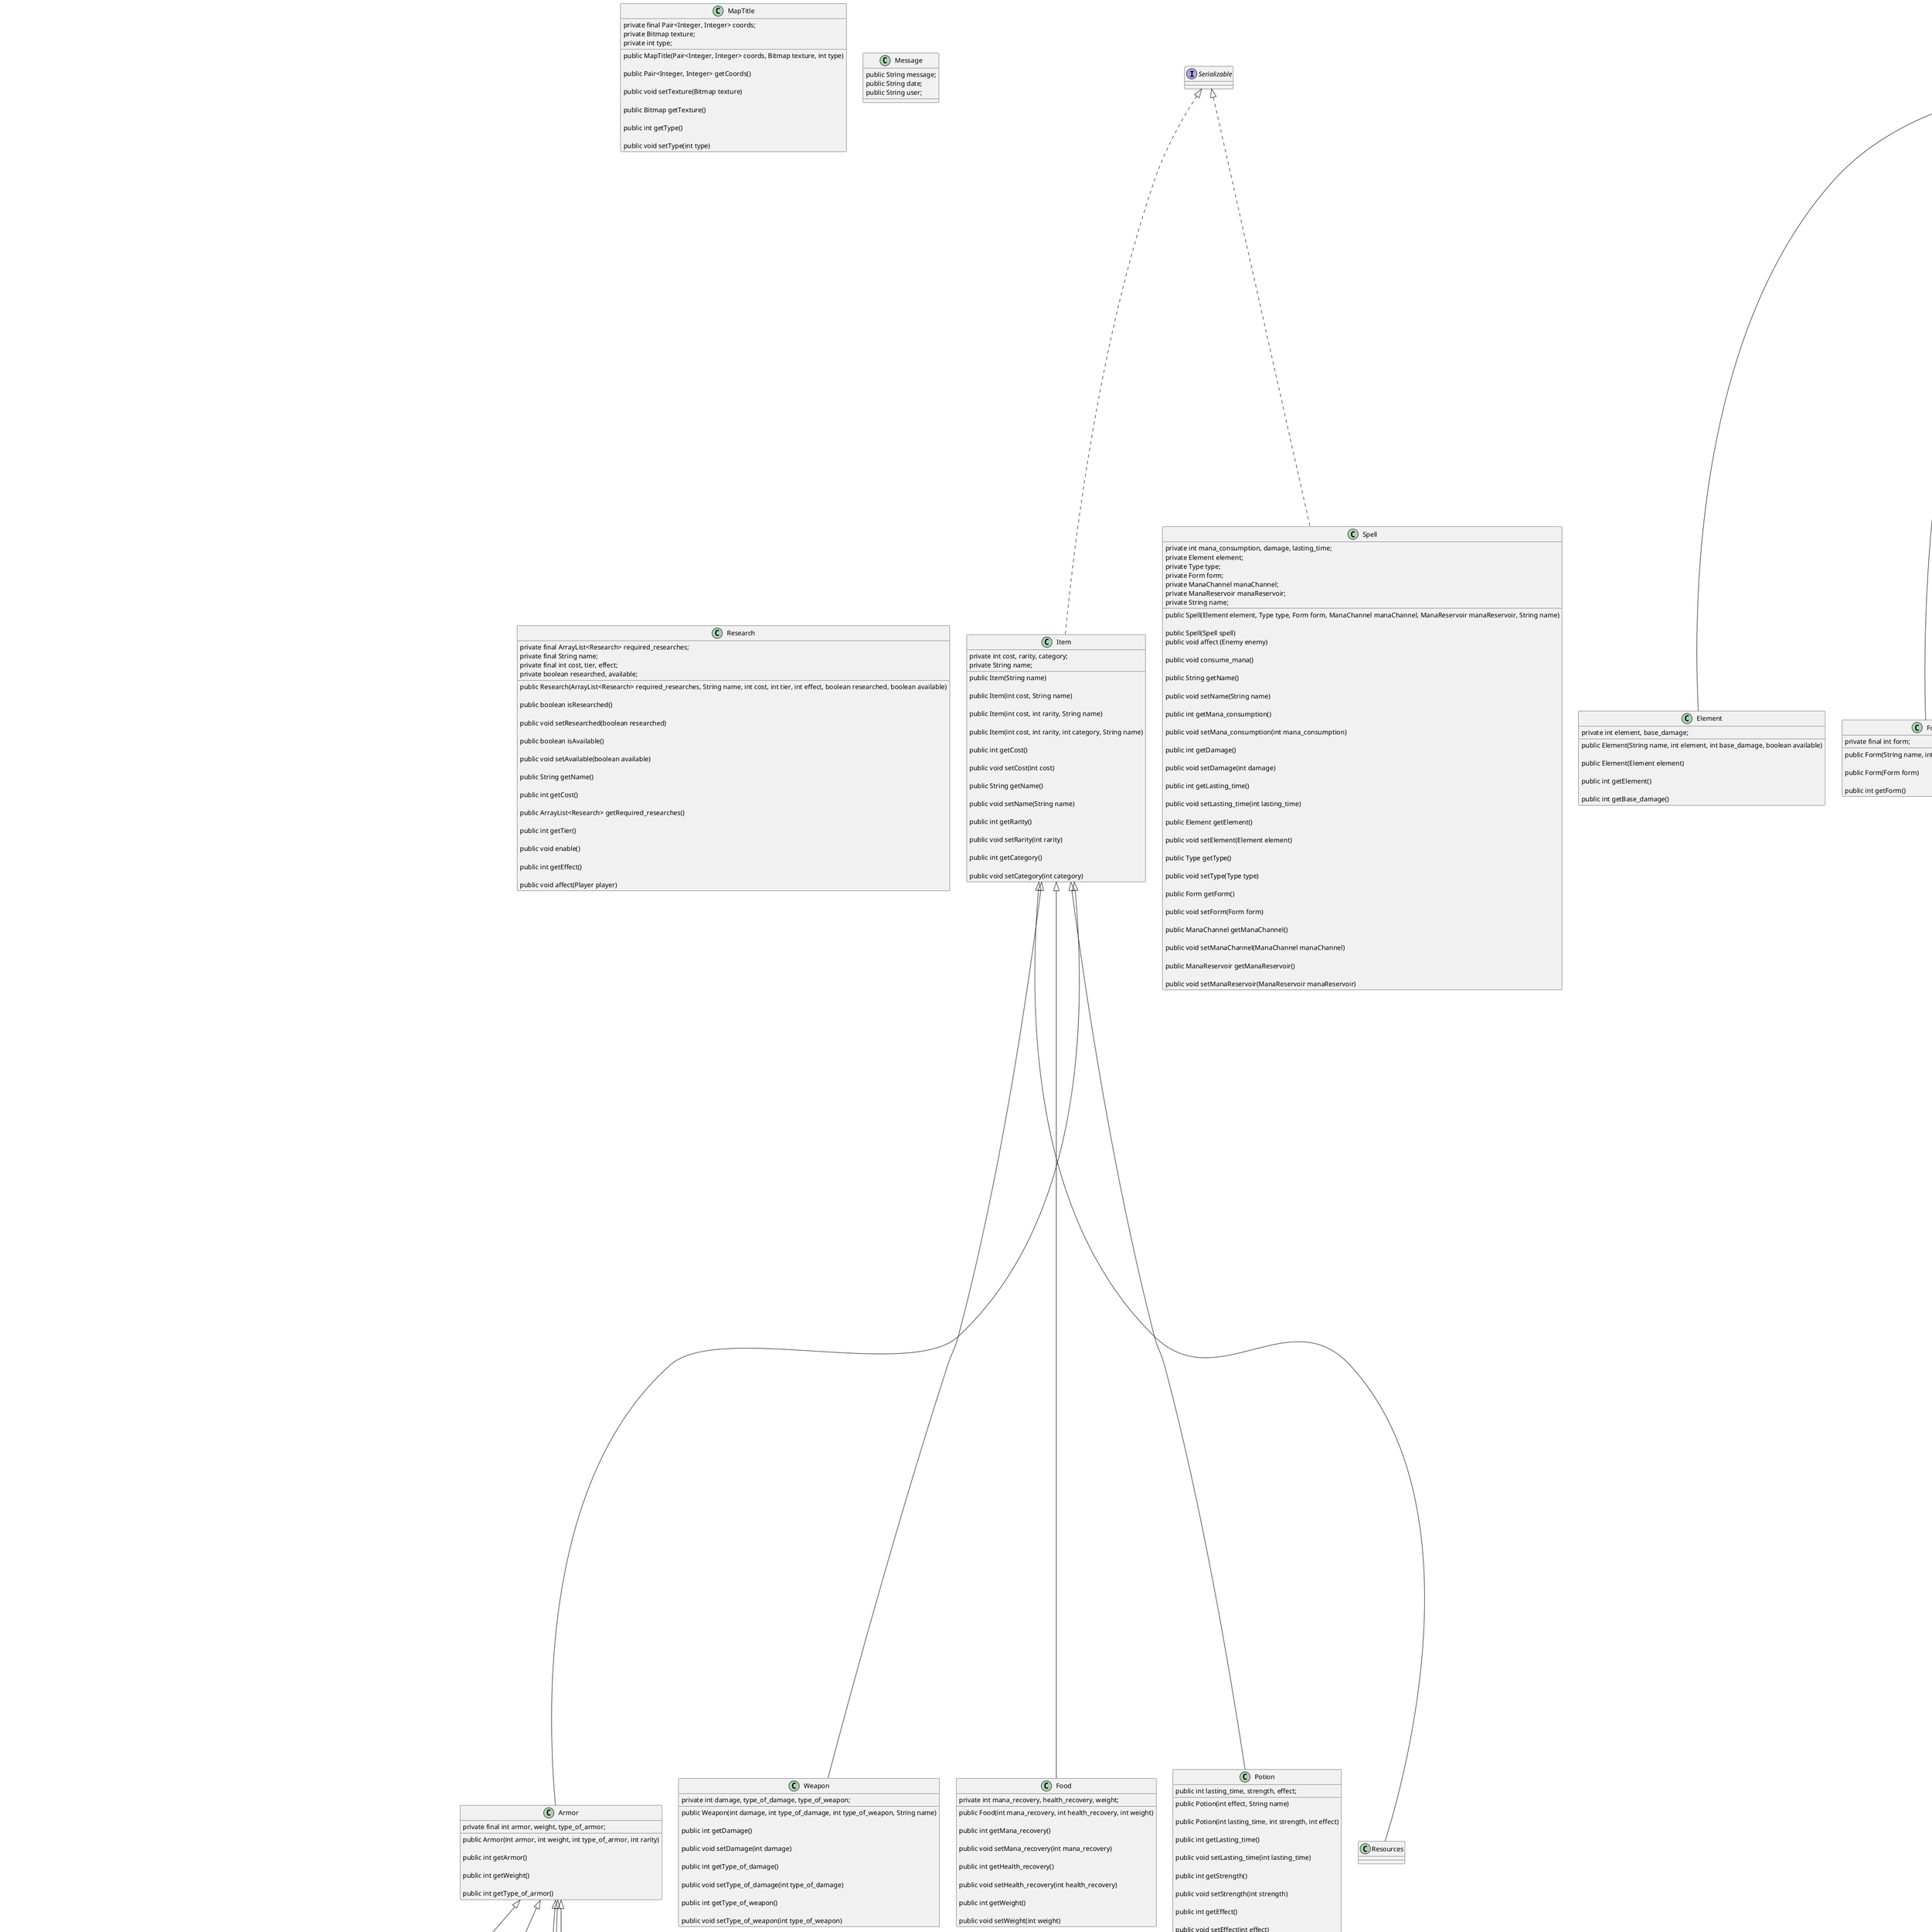 @startuml
'https://plantuml.com/class-diagram

class Item implements Serializable{
    private int cost, rarity, category;
    private String name;

    public Item(String name)

    public Item(int cost, String name)

    public Item(int cost, int rarity, String name)

    public Item(int cost, int rarity, int category, String name)

    public int getCost()

    public void setCost(int cost)

    public String getName()

    public void setName(String name)

    public int getRarity()

    public void setRarity(int rarity)

    public int getCategory()

    public void setCategory(int category)
}

class Armor extends Item {
    private final int armor, weight, type_of_armor;

    public Armor(int armor, int weight, int type_of_armor, int rarity)

    public int getArmor()

    public int getWeight()

    public int getType_of_armor()
}

class Boots extends Armor {
    public Boots(int armor, int weight, int type_of_armor, int rarity)
}

class Chestplate extends Armor {
    public Chestplate(int armor, int weight, int type_of_armor, int rarity)
}

class HandArmor extends Armor {
    public HandArmor(int armor, int weight, int type_of_armor, int rarity)
}

class Helmet extends Armor {
    public Helmet(int armor, int weight, int type_of_armor, int rarity)
}

class LegArmor extends Armor {
    public LegArmor(int armor, int weight, int type_of_armor, int rarity)
}

class Weapon extends Item {
    private int damage, type_of_damage, type_of_weapon;

    public Weapon(int damage, int type_of_damage, int type_of_weapon, String name)

    public int getDamage()

    public void setDamage(int damage)

    public int getType_of_damage()

    public void setType_of_damage(int type_of_damage)

    public int getType_of_weapon()

    public void setType_of_weapon(int type_of_weapon)
}

class Component {
    private String name;
    private boolean available;

    public Component(String name, boolean available)

    public String getName()

    public void setName(String name)

    public boolean isAvailable()

    public void setAvailable()
}

class Element extends Component{
    private int element, base_damage;

    public Element(String name, int element, int base_damage, boolean available)

    public Element(Element element)

    public int getElement()

    public int getBase_damage()
}

class Enemy extends Entity implements Parcelable {
    private ArrayList<Pair<Item, Integer>> drop;
    private int defence=0;
    private boolean t=true;

    public Enemy(String name, int health, int mana, int damage, int armor, int given_gold, int given_exp, ArrayList<Pair<Item, Integer>> drop)

    public Enemy (Enemy enemy)

    public void attack (Player player)

    public void fight()

    public void defend()

    public ArrayList<Pair<Item, Integer>> getDrop()

    public void setDrop(ArrayList<Pair<Item, Integer>> drop)

    public void be_affected_by_spell(Spell spell)
}

class Entity implements Parcelable {
    private int level, experience, health, max_health, mana, max_mana, power_level, experience_to_next_level_required,
            damage, armor, health_regen, mana_regen, given_exp, given_gold;
    private String name;
    private HashMap<Spell, Double> resistances=new HashMap<>();

    public Entity()

    protected Entity(Parcel in)

    public static final Creator<Entity> CREATOR = new Creator<Entity>() {
        @Override
        public Entity createFromParcel(Parcel in)

        @Override
        public Entity[] newArray(int size)
    };

    public void take_damage(int damage)


    public void regenerate()

    public int getHealth_regen()

    public void setHealth_regen(int health_regen)

    public int getMana_regen()

    public void setMana_regen(int mana_regen)

    public String getName()

    public void setName(String name)

    public int getHealth()

    public void setHealth(int health)

    public int getMana()

    public void setMana(int mana)

    public int getDamage()

    public void setDamage(int damage)

    public int getArmor()

    public void setArmor(int armor)

    public int getLevel()

    public void setLevel(int level)

    public int getExperience()

    public void setExperience(int experience)

    public int getMax_health()

    public void setMax_health(int max_health)

    public int getMax_mana()

    public void setMax_mana(int max_mana)

    public int getPower_level()

    public void setPower_level(int power_level)

    public int getExperience_to_next_level_required()

    public void setExperience_to_next_level_required(int experience_to_next_level_required)

    public HashMap<Spell, Double> getResistances()

    public void setResistances(HashMap<Spell, Double> resistances)

    public int getGiven_exp()

    public void setGiven_exp(int given_exp)

    public int getGiven_gold()

    public void setGiven_gold(int given_gold)

    @Override
    public int describeContents()

    @Override
    public void writeToParcel(Parcel dest, int flags)
}


class FightFragment extends Fragment {

    @Override
    public View onCreateView(LayoutInflater inflater, ViewGroup container, Bundle savedInstanceState)


    @Override
    public void onViewCreated(@NonNull @NotNull View view, @Nullable @org.jetbrains.annotations.Nullable Bundle savedInstanceState)
}

class SpellsAdapter extends RecyclerView.Adapter{
    ArrayList<Spell> data=new ArrayList<>();

    public SpellsAdapter(ArrayList<Spell> data)

    @NonNull
    @NotNull
    @Override
    public SpellViewHolder onCreateViewHolder(@NonNull @NotNull ViewGroup parent, int viewType)

    @Override
    public void onBindViewHolder(@NonNull @NotNull FightFragment.SpellsAdapter.SpellViewHolder holder, int position)

    @Override
    public int getItemCount()
}

class SpellViewHolder extends RecyclerView.ViewHolder{
    TextView name;
    public SpellViewHolder(@NonNull @NotNull View itemView)
}

class Food extends Item {
    private int mana_recovery, health_recovery, weight;

    public Food(int mana_recovery, int health_recovery, int weight)

    public int getMana_recovery()

    public void setMana_recovery(int mana_recovery)

    public int getHealth_recovery()

    public void setHealth_recovery(int health_recovery)

    public int getWeight()

    public void setWeight(int weight)
}

class Form extends Component {
    private final int form;

    public Form(String name, int form, boolean available)

    public Form(Form form)

    public int getForm()
}

class InventoryFragment extends Fragment {
    @Override
    public View onCreateView(LayoutInflater inflater, ViewGroup container, Bundle savedInstanceState)

    @Override
    public void onViewCreated(@NonNull @NotNull View view, @Nullable @org.jetbrains.annotations.Nullable Bundle savedInstanceState)
}

class InventoryAdapter extends RecyclerView.Adapter {
    private final ArrayList<Item> data = new ArrayList<>();

    public InventoryAdapter(ArrayList<Item> data)

    @NonNull
    @NotNull
    @Override
    public InventoryFragment.InventoryAdapter.ViewHolder onCreateViewHolder(@NonNull @NotNull ViewGroup parent, int viewType)

    @Override
    public void onBindViewHolder(@NonNull @NotNull InventoryFragment.InventoryAdapter.ViewHolder holder, int position)

    @Override
    public int getItemCount()
}

class ViewHolder extends RecyclerView.ViewHolder {
    TextView name;

    public ViewHolder(@NonNull @NotNull View itemView)
}

class MainActivity extends AppCompatActivity {

    public static Player player;
    public static HashMap<Integer, Integer> chances_of_fight =new HashMap<>();
    public static MapTitle[][] map=new MapTitle[32][32];
    public static Bitmap[] menu=new Bitmap[4];
    public static HashMap<Integer, HashMap<Enemy, Integer>> chances_of_enemy=new HashMap<>();
    public static ArrayList<Enemy> enemies=new ArrayList<>();
    public static HashMap<Integer, ArrayList<Pair<Item, Integer>>> drop=new HashMap<>();
    public static ArrayList<Element> elements=new ArrayList<>();
    public static ArrayList<ManaChannel> mana_channels =new ArrayList<>();
    public static ArrayList<Type> types =new ArrayList<>();
    public static ArrayList<Form> forms =new ArrayList<>();
    public static ArrayList<ManaReservoir> mana_reservoirs =new ArrayList<>();
    public static ArrayList<Research> researches=new ArrayList();
    private static boolean created=false;

    @Override
    protected void onCreate(Bundle savedInstanceState)

    @Override
    protected void onSaveInstanceState(@NonNull @NotNull Bundle outState)

    @Override
    protected void onRestoreInstanceState(@NonNull Bundle savedInstanceState)

    private void setInitialData()
}

class ManaChannel extends Component {
    private final int mps;

    public ManaChannel(String name, int mps, boolean available)

    public ManaChannel(ManaChannel manaChannel)

    public int getMps()
}

class MapTitle {
    private final Pair<Integer, Integer> coords;
    private Bitmap texture;
    private int type;

    public MapTitle(Pair<Integer, Integer> coords, Bitmap texture, int type)

    public Pair<Integer, Integer> getCoords()

    public void setTexture(Bitmap texture)

    public Bitmap getTexture()

    public int getType()

    public void setType(int type)
}

class ManaReservoir extends Component {
    private final int volume;

    public ManaReservoir(String name, int volume, boolean available)

    public ManaReservoir(ManaReservoir manaReservoir)

    public int getVolume()
}

class Map extends Fragment {
    @Override
    public View onCreateView(LayoutInflater inflater, ViewGroup container, Bundle savedInstanceState)

    @Override
    public void onViewCreated(@NonNull View view, @Nullable Bundle savedInstanceState)

    private Pair<Integer, Integer> find_title_coords(ImageView v, ImageView[][] p)
}

class Menu extends Fragment {
    @Override
    public View onCreateView(LayoutInflater inflater, ViewGroup container, Bundle savedInstanceState)


    @Override
    public void onViewCreated(@NonNull View view, @Nullable Bundle savedInstanceState)
}

class Message {
    public String message;
    public String date;
    public String user;
}

class Player extends Entity implements Parcelable {

    private int gold, research_points;
    private ArrayList<Integer> element_bonuses=new ArrayList<>();
    private Pair<Integer, Integer> coordinates;
    private Spell chosen_spell;
    private ArrayList<Item> equipment=new ArrayList<>();
    private ArrayList<Item> inventory=new ArrayList<>();
    private ArrayList<Spell> spells=new ArrayList<>();
    private Bitmap title_texture;
    private Enemy enemy;

    @Override
    public void writeToParcel(Parcel dest, int flags)

    public static final Creator<Player> CREATOR = new Creator<Player>() {
        @Override
        public Player createFromParcel(Parcel in)

        @Override
        public Player[] newArray(int size)
    };

    protected Player(Parcel in)

    public Enemy getEnemy()

    public Player(int x, int y)

    public void research(Research research)

    public void take_drop()

    public void cast_spell()

    public void choose_spell(Spell spell)

    public void equip(Item item)

    public void attack ()

    public void level_up()

    public void addExperience(int exp)

    public ArrayList<Item> getInventory()

    public void setInventory(ArrayList<Item> inventory)

    public Bitmap getTitle_texture()

    public void setTitle_texture(Bitmap title_texture)

    public ArrayList<Spell> getSpells()

    public void setSpells(ArrayList<Spell> spells)

    public int getGold()

    public void setGold(int gold)

    public int getResearch_points()

    public void setResearch_points(int research_points)

    public ArrayList<Item> getEquipment()

    public void setEquipment(ArrayList<Item> equipment)

    public void setEnemy(Enemy enemy)

    public Pair<Integer, Integer> getCoordinates()

    public void setCoordinates(Pair<Integer, Integer> coordinates)

    @Override
    public int describeContents()

    @Override
    public String toString()

    public ArrayList<Integer> getElement_bonuses()
}

class Potion extends Item {
    public int lasting_time, strength, effect;

    public Potion(int effect, String name)

    public Potion(int lasting_time, int strength, int effect)

    public int getLasting_time()

    public void setLasting_time(int lasting_time)

    public int getStrength()

    public void setStrength(int strength)

    public int getEffect()

    public void setEffect(int effect)
}

class Research {
    private final ArrayList<Research> required_researches;
    private final String name;
    private final int cost, tier, effect;
    private boolean researched, available;

    public Research(ArrayList<Research> required_researches, String name, int cost, int tier, int effect, boolean researched, boolean available)

    public boolean isResearched()

    public void setResearched(boolean researched)

    public boolean isAvailable()

    public void setAvailable(boolean available)

    public String getName()

    public int getCost()

    public ArrayList<Research> getRequired_researches()

    public int getTier()

    public void enable()

    public int getEffect()

    public void affect(Player player)
}

class ResearchTree extends Fragment {
    private boolean created=false;
    public static HashMap<Research, TextView> research_hash_map = new HashMap<>();
    public static HashMap<TextView, Research> research_hash_map1 = new HashMap<>();


    @Override
    public View onCreateView(LayoutInflater inflater, ViewGroup container, Bundle savedInstanceState)

    @Override
    public void onViewCreated(@NonNull @NotNull View view, @Nullable @org.jetbrains.annotations.Nullable Bundle savedInstanceState)
}

class Resources extends Item {

}

class Spell implements Serializable {
    private int mana_consumption, damage, lasting_time;
    private Element element;
    private Type type;
    private Form form;
    private ManaChannel manaChannel;
    private ManaReservoir manaReservoir;
    private String name;

    public Spell(Element element, Type type, Form form, ManaChannel manaChannel, ManaReservoir manaReservoir, String name)

    public Spell(Spell spell)


    public void affect (Enemy enemy)

    public void consume_mana()

    public String getName()

    public void setName(String name)

    public int getMana_consumption()

    public void setMana_consumption(int mana_consumption)

    public int getDamage()

    public void setDamage(int damage)

    public int getLasting_time()

    public void setLasting_time(int lasting_time)

    public Element getElement()

    public void setElement(Element element)

    public Type getType()

    public void setType(Type type)

    public Form getForm()

    public void setForm(Form form)

    public ManaChannel getManaChannel()

    public void setManaChannel(ManaChannel manaChannel)

    public ManaReservoir getManaReservoir()

    public void setManaReservoir(ManaReservoir manaReservoir)
}

class SpellCreation extends Fragment {
    private Element element=MainActivity.elements.get(0);
    private Type type=MainActivity.types.get(0);
    private Form form=MainActivity.forms.get(0);
    private ManaChannel mana_channel=MainActivity.mana_channels.get(0);
    private ManaReservoir mana_reservoir=MainActivity.mana_reservoirs.get(0);
    private String name;

    @Override
    public View onCreateView(LayoutInflater inflater, ViewGroup container, Bundle savedInstanceState)

    @Override
    public void onViewCreated(@NonNull @NotNull View view, @Nullable @org.jetbrains.annotations.Nullable Bundle savedInstanceState)
}

class SpellAdapter<T extends Component> extends RecyclerView.Adapter{
    private final ArrayList<T> data=new ArrayList<>();

    public SpellAdapter(ArrayList<T> data)

    @NonNull
    @NotNull
    @Override
    public SpellCreation.SpellAdapter.ViewHolder onCreateViewHolder(@NonNull @NotNull ViewGroup parent, int viewType)

    @Override
    public void onBindViewHolder(@NonNull @NotNull SpellCreation.SpellAdapter.ViewHolder holder, int position)

    @Override
    public int getItemCount()
}

class ViewHolder extends RecyclerView.ViewHolder{
    TextView comp;
    public ViewHolder(@NonNull @NotNull View itemView)
}

class Spells extends Fragment {

    @Override
    public View onCreateView(LayoutInflater inflater, ViewGroup container, Bundle savedInstanceState)

    @Override
    public void onViewCreated(@NonNull @NotNull View view, @Nullable @org.jetbrains.annotations.Nullable Bundle savedInstanceState)
}

class SpellsAdapter extends RecyclerView.Adapter{
    ArrayList<Spell> spells;

    public SpellsAdapter(ArrayList<Spell> spells)

    @NonNull
    @NotNull
    @Override
    public SpellsViewHolder onCreateViewHolder(@NonNull @NotNull ViewGroup parent, int viewType)

    @Override
    public void onBindViewHolder(@NonNull @NotNull Spells.SpellsAdapter.SpellsViewHolder holder, int position)

    @Override
    public int getItemCount()
}

class SpellsViewHolder extends RecyclerView.ViewHolder {
    TextView name;

    public SpellsViewHolder(@NonNull @NotNull View itemView)
}

class StatusBar extends Fragment {

    @Override
    public View onCreateView(LayoutInflater inflater, ViewGroup container, Bundle savedInstanceState)

    @Override
    public void onViewCreated(@NonNull View view, @Nullable Bundle savedInstanceState)
}

class Type extends Component {
    private final int type;

    public Type(String name, int type, boolean available)
    public Type(Type type)

    public int getType()
}

@enduml